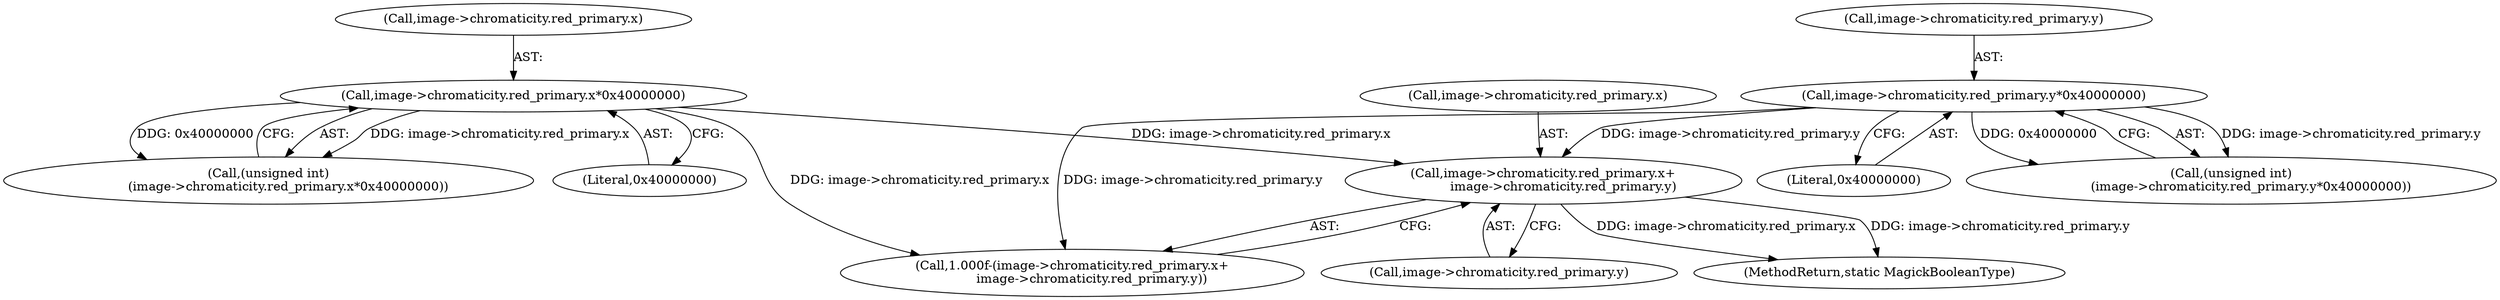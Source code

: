 digraph "0_ImageMagick_4cc6ec8a4197d4c008577127736bf7985d632323@pointer" {
"1002082" [label="(Call,image->chromaticity.red_primary.x+\n          image->chromaticity.red_primary.y)"];
"1002049" [label="(Call,image->chromaticity.red_primary.x*0x40000000)"];
"1002064" [label="(Call,image->chromaticity.red_primary.y*0x40000000)"];
"1002065" [label="(Call,image->chromaticity.red_primary.y)"];
"1002080" [label="(Call,1.000f-(image->chromaticity.red_primary.x+\n          image->chromaticity.red_primary.y))"];
"1002072" [label="(Literal,0x40000000)"];
"1002090" [label="(Call,image->chromaticity.red_primary.y)"];
"1002057" [label="(Literal,0x40000000)"];
"1002083" [label="(Call,image->chromaticity.red_primary.x)"];
"1002047" [label="(Call,(unsigned int)\n          (image->chromaticity.red_primary.x*0x40000000))"];
"1002064" [label="(Call,image->chromaticity.red_primary.y*0x40000000)"];
"1002596" [label="(MethodReturn,static MagickBooleanType)"];
"1002082" [label="(Call,image->chromaticity.red_primary.x+\n          image->chromaticity.red_primary.y)"];
"1002049" [label="(Call,image->chromaticity.red_primary.x*0x40000000)"];
"1002050" [label="(Call,image->chromaticity.red_primary.x)"];
"1002062" [label="(Call,(unsigned int)\n          (image->chromaticity.red_primary.y*0x40000000))"];
"1002082" -> "1002080"  [label="AST: "];
"1002082" -> "1002090"  [label="CFG: "];
"1002083" -> "1002082"  [label="AST: "];
"1002090" -> "1002082"  [label="AST: "];
"1002080" -> "1002082"  [label="CFG: "];
"1002082" -> "1002596"  [label="DDG: image->chromaticity.red_primary.y"];
"1002082" -> "1002596"  [label="DDG: image->chromaticity.red_primary.x"];
"1002049" -> "1002082"  [label="DDG: image->chromaticity.red_primary.x"];
"1002064" -> "1002082"  [label="DDG: image->chromaticity.red_primary.y"];
"1002049" -> "1002047"  [label="AST: "];
"1002049" -> "1002057"  [label="CFG: "];
"1002050" -> "1002049"  [label="AST: "];
"1002057" -> "1002049"  [label="AST: "];
"1002047" -> "1002049"  [label="CFG: "];
"1002049" -> "1002047"  [label="DDG: image->chromaticity.red_primary.x"];
"1002049" -> "1002047"  [label="DDG: 0x40000000"];
"1002049" -> "1002080"  [label="DDG: image->chromaticity.red_primary.x"];
"1002064" -> "1002062"  [label="AST: "];
"1002064" -> "1002072"  [label="CFG: "];
"1002065" -> "1002064"  [label="AST: "];
"1002072" -> "1002064"  [label="AST: "];
"1002062" -> "1002064"  [label="CFG: "];
"1002064" -> "1002062"  [label="DDG: image->chromaticity.red_primary.y"];
"1002064" -> "1002062"  [label="DDG: 0x40000000"];
"1002064" -> "1002080"  [label="DDG: image->chromaticity.red_primary.y"];
}
